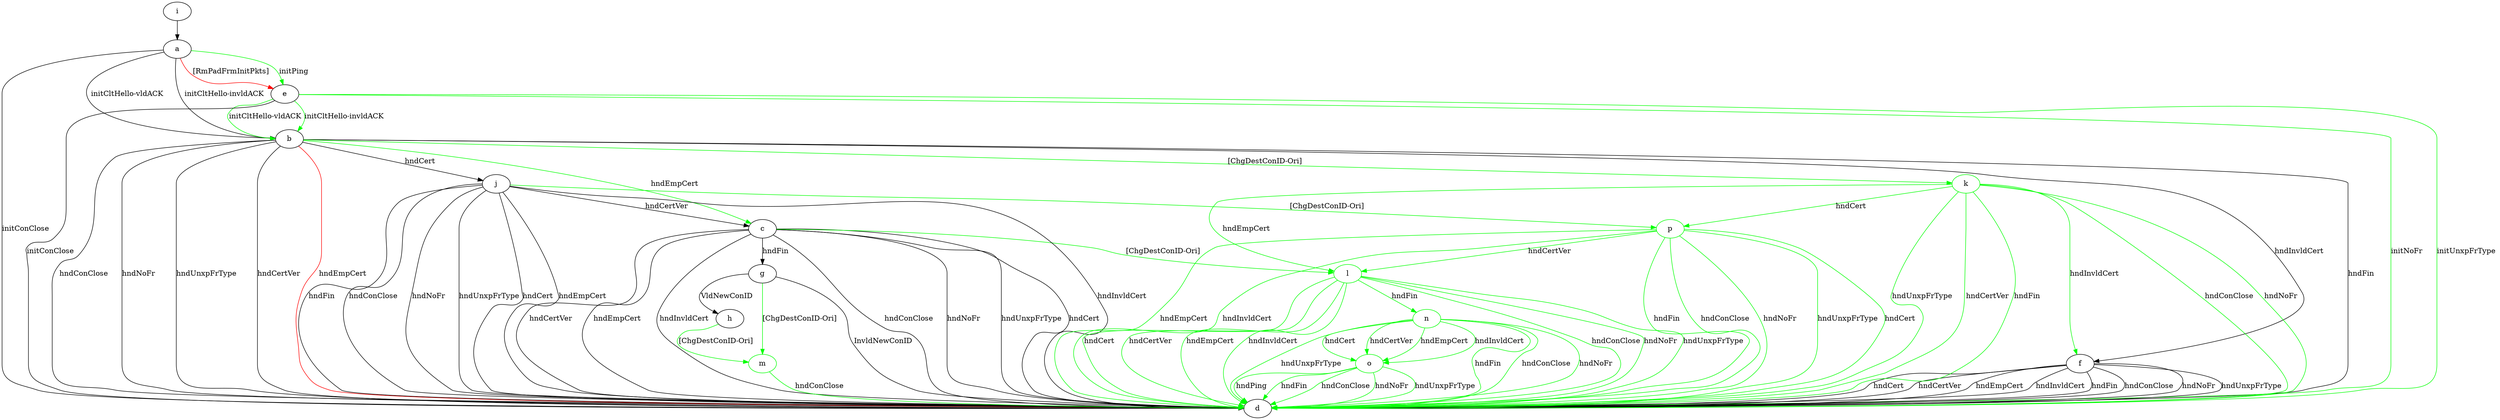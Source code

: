digraph "" {
	a -> b	[key=0,
		label="initCltHello-vldACK "];
	a -> b	[key=1,
		label="initCltHello-invldACK "];
	a -> d	[key=0,
		label="initConClose "];
	a -> e	[key=0,
		color=green,
		label="initPing "];
	a -> e	[key=1,
		color=red,
		label="[RmPadFrmInitPkts] "];
	b -> c	[key=0,
		color=green,
		label="hndEmpCert "];
	b -> d	[key=0,
		label="hndFin "];
	b -> d	[key=1,
		label="hndConClose "];
	b -> d	[key=2,
		label="hndNoFr "];
	b -> d	[key=3,
		label="hndUnxpFrType "];
	b -> d	[key=4,
		label="hndCertVer "];
	b -> d	[key=5,
		color=red,
		label="hndEmpCert "];
	b -> f	[key=0,
		label="hndInvldCert "];
	b -> j	[key=0,
		label="hndCert "];
	k	[color=green];
	b -> k	[key=0,
		color=green,
		label="[ChgDestConID-Ori] "];
	c -> d	[key=0,
		label="hndConClose "];
	c -> d	[key=1,
		label="hndNoFr "];
	c -> d	[key=2,
		label="hndUnxpFrType "];
	c -> d	[key=3,
		label="hndCert "];
	c -> d	[key=4,
		label="hndCertVer "];
	c -> d	[key=5,
		label="hndEmpCert "];
	c -> d	[key=6,
		label="hndInvldCert "];
	c -> g	[key=0,
		label="hndFin "];
	l	[color=green];
	c -> l	[key=0,
		color=green,
		label="[ChgDestConID-Ori] "];
	e -> b	[key=0,
		color=green,
		label="initCltHello-vldACK "];
	e -> b	[key=1,
		color=green,
		label="initCltHello-invldACK "];
	e -> d	[key=0,
		label="initConClose "];
	e -> d	[key=1,
		color=green,
		label="initNoFr "];
	e -> d	[key=2,
		color=green,
		label="initUnxpFrType "];
	f -> d	[key=0,
		label="hndFin "];
	f -> d	[key=1,
		label="hndConClose "];
	f -> d	[key=2,
		label="hndNoFr "];
	f -> d	[key=3,
		label="hndUnxpFrType "];
	f -> d	[key=4,
		label="hndCert "];
	f -> d	[key=5,
		label="hndCertVer "];
	f -> d	[key=6,
		label="hndEmpCert "];
	f -> d	[key=7,
		label="hndInvldCert "];
	g -> d	[key=0,
		label="InvldNewConID "];
	g -> h	[key=0,
		label="VldNewConID "];
	m	[color=green];
	g -> m	[key=0,
		color=green,
		label="[ChgDestConID-Ori] "];
	h -> m	[key=0,
		color=green,
		label="[ChgDestConID-Ori] "];
	i -> a	[key=0];
	j -> c	[key=0,
		label="hndCertVer "];
	j -> d	[key=0,
		label="hndFin "];
	j -> d	[key=1,
		label="hndConClose "];
	j -> d	[key=2,
		label="hndNoFr "];
	j -> d	[key=3,
		label="hndUnxpFrType "];
	j -> d	[key=4,
		label="hndCert "];
	j -> d	[key=5,
		label="hndEmpCert "];
	j -> d	[key=6,
		label="hndInvldCert "];
	p	[color=green];
	j -> p	[key=0,
		color=green,
		label="[ChgDestConID-Ori] "];
	k -> d	[key=0,
		color=green,
		label="hndFin "];
	k -> d	[key=1,
		color=green,
		label="hndConClose "];
	k -> d	[key=2,
		color=green,
		label="hndNoFr "];
	k -> d	[key=3,
		color=green,
		label="hndUnxpFrType "];
	k -> d	[key=4,
		color=green,
		label="hndCertVer "];
	k -> f	[key=0,
		color=green,
		label="hndInvldCert "];
	k -> l	[key=0,
		color=green,
		label="hndEmpCert "];
	k -> p	[key=0,
		color=green,
		label="hndCert "];
	l -> d	[key=0,
		color=green,
		label="hndConClose "];
	l -> d	[key=1,
		color=green,
		label="hndNoFr "];
	l -> d	[key=2,
		color=green,
		label="hndUnxpFrType "];
	l -> d	[key=3,
		color=green,
		label="hndCert "];
	l -> d	[key=4,
		color=green,
		label="hndCertVer "];
	l -> d	[key=5,
		color=green,
		label="hndEmpCert "];
	l -> d	[key=6,
		color=green,
		label="hndInvldCert "];
	n	[color=green];
	l -> n	[key=0,
		color=green,
		label="hndFin "];
	m -> d	[key=0,
		color=green,
		label="hndConClose "];
	n -> d	[key=0,
		color=green,
		label="hndFin "];
	n -> d	[key=1,
		color=green,
		label="hndConClose "];
	n -> d	[key=2,
		color=green,
		label="hndNoFr "];
	n -> d	[key=3,
		color=green,
		label="hndUnxpFrType "];
	o	[color=green];
	n -> o	[key=0,
		color=green,
		label="hndCert "];
	n -> o	[key=1,
		color=green,
		label="hndCertVer "];
	n -> o	[key=2,
		color=green,
		label="hndEmpCert "];
	n -> o	[key=3,
		color=green,
		label="hndInvldCert "];
	o -> d	[key=0,
		color=green,
		label="hndPing "];
	o -> d	[key=1,
		color=green,
		label="hndFin "];
	o -> d	[key=2,
		color=green,
		label="hndConClose "];
	o -> d	[key=3,
		color=green,
		label="hndNoFr "];
	o -> d	[key=4,
		color=green,
		label="hndUnxpFrType "];
	p -> d	[key=0,
		color=green,
		label="hndFin "];
	p -> d	[key=1,
		color=green,
		label="hndConClose "];
	p -> d	[key=2,
		color=green,
		label="hndNoFr "];
	p -> d	[key=3,
		color=green,
		label="hndUnxpFrType "];
	p -> d	[key=4,
		color=green,
		label="hndCert "];
	p -> d	[key=5,
		color=green,
		label="hndEmpCert "];
	p -> d	[key=6,
		color=green,
		label="hndInvldCert "];
	p -> l	[key=0,
		color=green,
		label="hndCertVer "];
}
